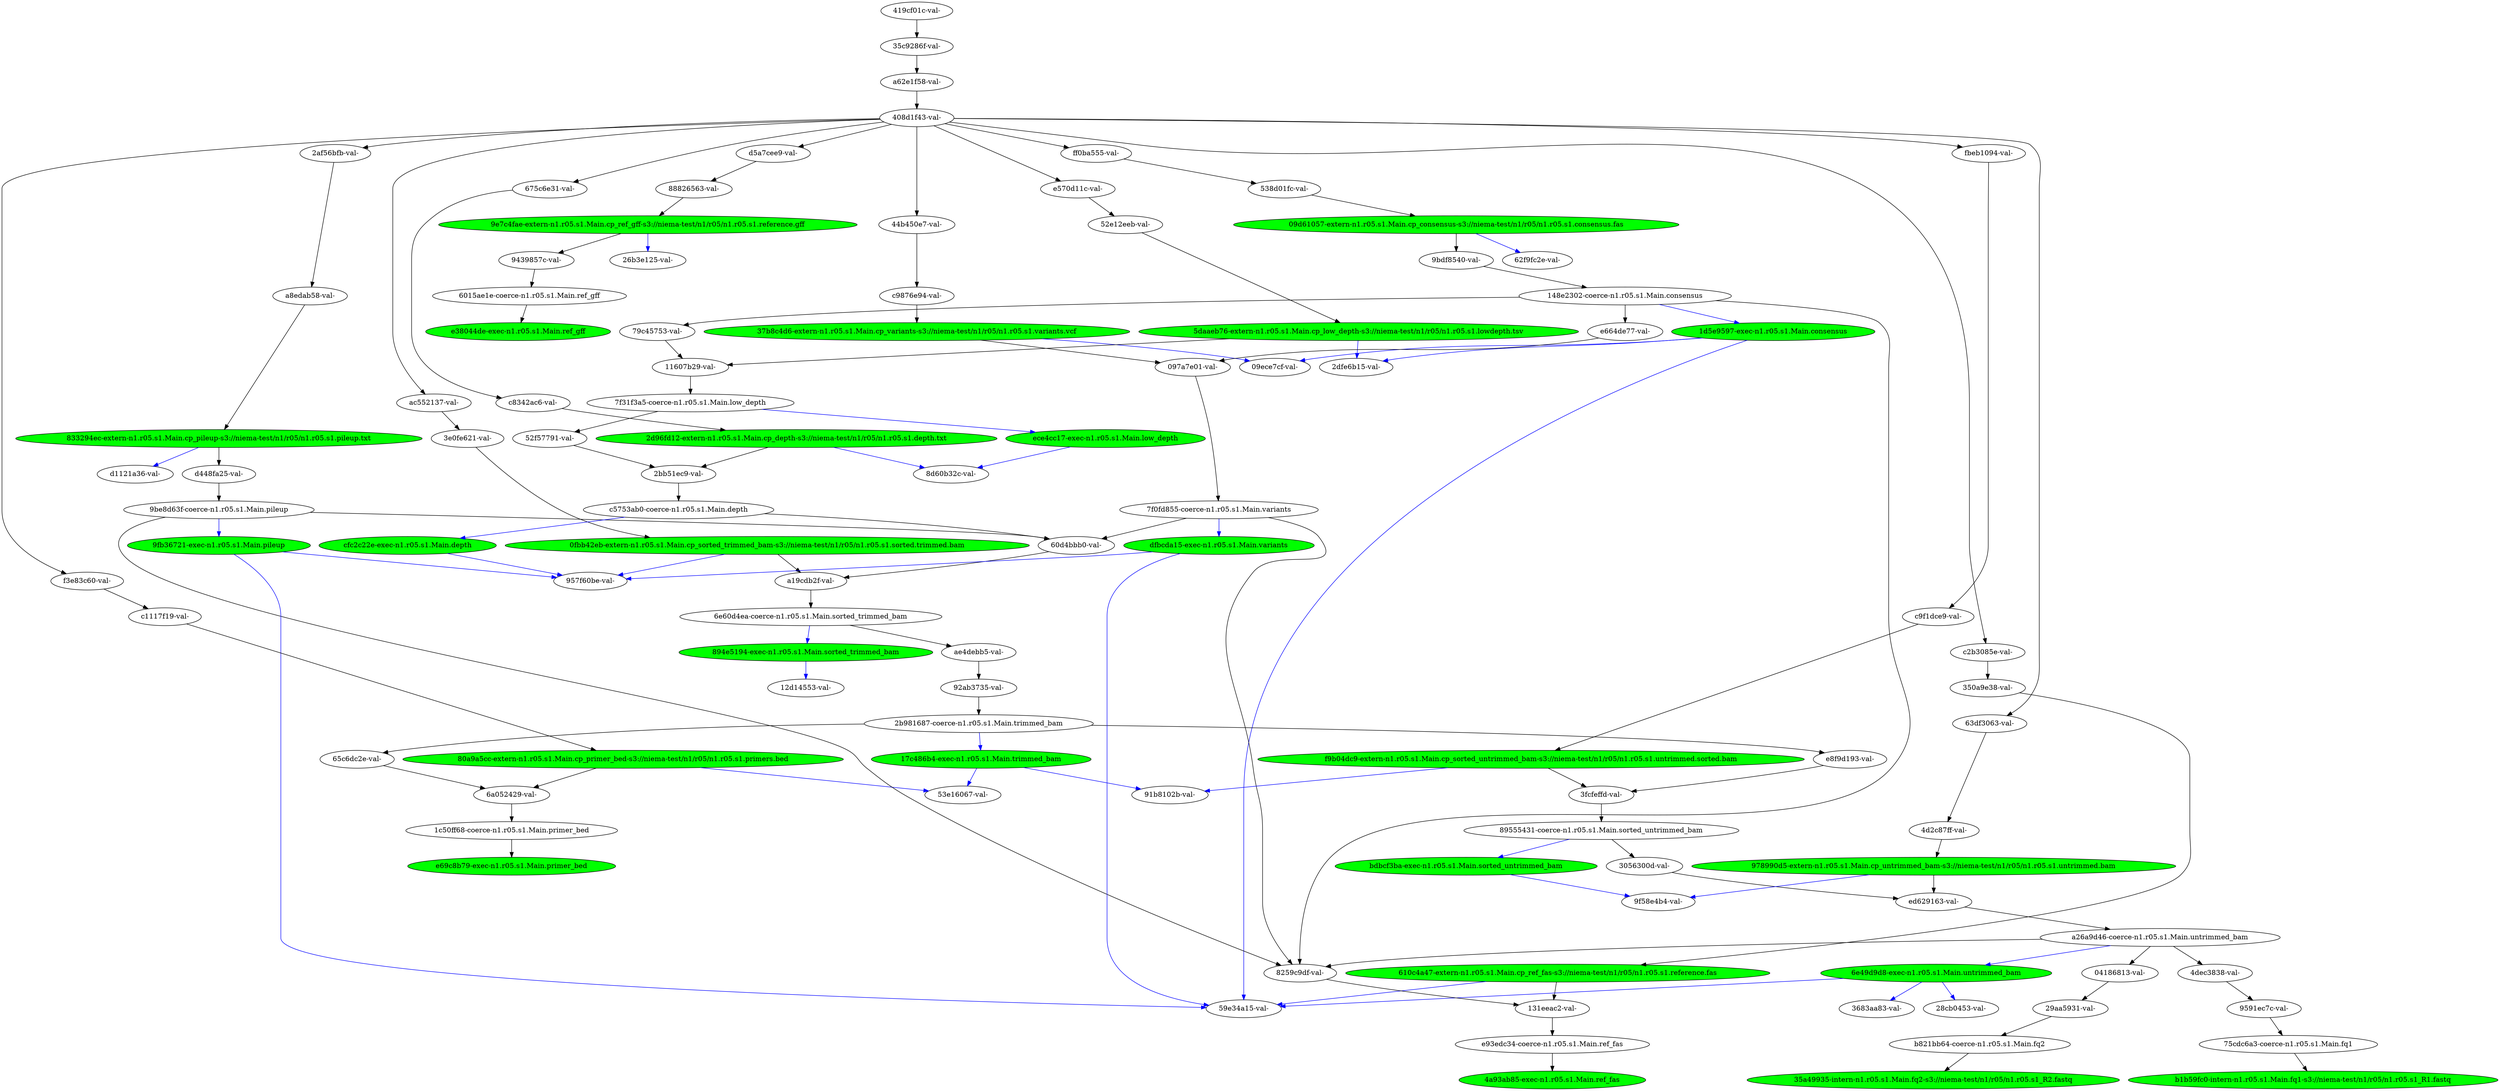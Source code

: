 strict digraph "reflow flowgraph sha256:7000e197c5a6437d44d149e7ab5b8fcc86e3758e7ccd6a7873b2ae6d095e3f88" {
// Node definitions.
"04186813-val-";
"097a7e01-val-";
"09d61057-extern-n1.r05.s1.Main.cp_consensus-s3://niema-test/n1/r05/n1.r05.s1.consensus.fas" [
fillcolor=green
style=filled
];
"09ece7cf-val-";
"0fbb42eb-extern-n1.r05.s1.Main.cp_sorted_trimmed_bam-s3://niema-test/n1/r05/n1.r05.s1.sorted.trimmed.bam" [
fillcolor=green
style=filled
];
"11607b29-val-";
"12d14553-val-";
"131eeac2-val-";
"148e2302-coerce-n1.r05.s1.Main.consensus";
"17c486b4-exec-n1.r05.s1.Main.trimmed_bam" [
fillcolor=green
style=filled
];
"1c50ff68-coerce-n1.r05.s1.Main.primer_bed";
"1d5e9597-exec-n1.r05.s1.Main.consensus" [
fillcolor=green
style=filled
];
"26b3e125-val-";
"28cb0453-val-";
"29aa5931-val-";
"2af56bfb-val-";
"2b981687-coerce-n1.r05.s1.Main.trimmed_bam";
"2bb51ec9-val-";
"2d96fd12-extern-n1.r05.s1.Main.cp_depth-s3://niema-test/n1/r05/n1.r05.s1.depth.txt" [
fillcolor=green
style=filled
];
"2dfe6b15-val-";
"3056300d-val-";
"350a9e38-val-";
"35a49935-intern-n1.r05.s1.Main.fq2-s3://niema-test/n1/r05/n1.r05.s1_R2.fastq" [
fillcolor=green
style=filled
];
"35c9286f-val-";
"3683aa83-val-";
"37b8c4d6-extern-n1.r05.s1.Main.cp_variants-s3://niema-test/n1/r05/n1.r05.s1.variants.vcf" [
fillcolor=green
style=filled
];
"3e0fe621-val-";
"3fcfeffd-val-";
"408d1f43-val-";
"419cf01c-val-";
"44b450e7-val-";
"4a93ab85-exec-n1.r05.s1.Main.ref_fas" [
fillcolor=green
style=filled
];
"4d2c87ff-val-";
"4dec3838-val-";
"52e12eeb-val-";
"52f57791-val-";
"538d01fc-val-";
"53e16067-val-";
"59e34a15-val-";
"5daaeb76-extern-n1.r05.s1.Main.cp_low_depth-s3://niema-test/n1/r05/n1.r05.s1.lowdepth.tsv" [
fillcolor=green
style=filled
];
"6015ae1e-coerce-n1.r05.s1.Main.ref_gff";
"60d4bbb0-val-";
"610c4a47-extern-n1.r05.s1.Main.cp_ref_fas-s3://niema-test/n1/r05/n1.r05.s1.reference.fas" [
fillcolor=green
style=filled
];
"62f9fc2e-val-";
"63df3063-val-";
"65c6dc2e-val-";
"675c6e31-val-";
"6a052429-val-";
"6e49d9d8-exec-n1.r05.s1.Main.untrimmed_bam" [
fillcolor=green
style=filled
];
"6e60d4ea-coerce-n1.r05.s1.Main.sorted_trimmed_bam";
"75cdc6a3-coerce-n1.r05.s1.Main.fq1";
"79c45753-val-";
"7f0fd855-coerce-n1.r05.s1.Main.variants";
"7f31f3a5-coerce-n1.r05.s1.Main.low_depth";
"80a9a5cc-extern-n1.r05.s1.Main.cp_primer_bed-s3://niema-test/n1/r05/n1.r05.s1.primers.bed" [
fillcolor=green
style=filled
];
"8259c9df-val-";
"833294ec-extern-n1.r05.s1.Main.cp_pileup-s3://niema-test/n1/r05/n1.r05.s1.pileup.txt" [
fillcolor=green
style=filled
];
"88826563-val-";
"894e5194-exec-n1.r05.s1.Main.sorted_trimmed_bam" [
fillcolor=green
style=filled
];
"89555431-coerce-n1.r05.s1.Main.sorted_untrimmed_bam";
"8d60b32c-val-";
"91b8102b-val-";
"92ab3735-val-";
"9439857c-val-";
"957f60be-val-";
"9591ec7c-val-";
"978990d5-extern-n1.r05.s1.Main.cp_untrimmed_bam-s3://niema-test/n1/r05/n1.r05.s1.untrimmed.bam" [
fillcolor=green
style=filled
];
"9bdf8540-val-";
"9be8d63f-coerce-n1.r05.s1.Main.pileup";
"9e7c4fae-extern-n1.r05.s1.Main.cp_ref_gff-s3://niema-test/n1/r05/n1.r05.s1.reference.gff" [
fillcolor=green
style=filled
];
"9f58e4b4-val-";
"9fb36721-exec-n1.r05.s1.Main.pileup" [
fillcolor=green
style=filled
];
"a19cdb2f-val-";
"a26a9d46-coerce-n1.r05.s1.Main.untrimmed_bam";
"a62e1f58-val-";
"a8edab58-val-";
"ac552137-val-";
"ae4debb5-val-";
"b1b59fc0-intern-n1.r05.s1.Main.fq1-s3://niema-test/n1/r05/n1.r05.s1_R1.fastq" [
fillcolor=green
style=filled
];
"b821bb64-coerce-n1.r05.s1.Main.fq2";
"bdbcf3ba-exec-n1.r05.s1.Main.sorted_untrimmed_bam" [
fillcolor=green
style=filled
];
"c1117f19-val-";
"c2b3085e-val-";
"c5753ab0-coerce-n1.r05.s1.Main.depth";
"c8342ac6-val-";
"c9876e94-val-";
"c9f1dce9-val-";
"cfc2c22e-exec-n1.r05.s1.Main.depth" [
fillcolor=green
style=filled
];
"d1121a36-val-";
"d448fa25-val-";
"d5a7cee9-val-";
"dfbcda15-exec-n1.r05.s1.Main.variants" [
fillcolor=green
style=filled
];
"e38044de-exec-n1.r05.s1.Main.ref_gff" [
fillcolor=green
style=filled
];
"e570d11c-val-";
"e664de77-val-";
"e69c8b79-exec-n1.r05.s1.Main.primer_bed" [
fillcolor=green
style=filled
];
"e8f9d193-val-";
"e93edc34-coerce-n1.r05.s1.Main.ref_fas";
"ece4cc17-exec-n1.r05.s1.Main.low_depth" [
fillcolor=green
style=filled
];
"ed629163-val-";
"f3e83c60-val-";
"f9b04dc9-extern-n1.r05.s1.Main.cp_sorted_untrimmed_bam-s3://niema-test/n1/r05/n1.r05.s1.untrimmed.sorted.bam" [
fillcolor=green
style=filled
];
"fbeb1094-val-";
"ff0ba555-val-";

// Edge definitions.
"04186813-val-" -> "29aa5931-val-" [dynamic=false];
"097a7e01-val-" -> "7f0fd855-coerce-n1.r05.s1.Main.variants" [dynamic=false];
"09d61057-extern-n1.r05.s1.Main.cp_consensus-s3://niema-test/n1/r05/n1.r05.s1.consensus.fas" -> "62f9fc2e-val-" [
dynamic=true
color=blue
];
"09d61057-extern-n1.r05.s1.Main.cp_consensus-s3://niema-test/n1/r05/n1.r05.s1.consensus.fas" -> "9bdf8540-val-" [dynamic=false];
"0fbb42eb-extern-n1.r05.s1.Main.cp_sorted_trimmed_bam-s3://niema-test/n1/r05/n1.r05.s1.sorted.trimmed.bam" -> "957f60be-val-" [
dynamic=true
color=blue
];
"0fbb42eb-extern-n1.r05.s1.Main.cp_sorted_trimmed_bam-s3://niema-test/n1/r05/n1.r05.s1.sorted.trimmed.bam" -> "a19cdb2f-val-" [dynamic=false];
"11607b29-val-" -> "7f31f3a5-coerce-n1.r05.s1.Main.low_depth" [dynamic=false];
"131eeac2-val-" -> "e93edc34-coerce-n1.r05.s1.Main.ref_fas" [dynamic=false];
"148e2302-coerce-n1.r05.s1.Main.consensus" -> "1d5e9597-exec-n1.r05.s1.Main.consensus" [
dynamic=true
color=blue
];
"148e2302-coerce-n1.r05.s1.Main.consensus" -> "79c45753-val-" [dynamic=false];
"148e2302-coerce-n1.r05.s1.Main.consensus" -> "8259c9df-val-" [dynamic=false];
"148e2302-coerce-n1.r05.s1.Main.consensus" -> "e664de77-val-" [dynamic=false];
"17c486b4-exec-n1.r05.s1.Main.trimmed_bam" -> "53e16067-val-" [
dynamic=true
color=blue
];
"17c486b4-exec-n1.r05.s1.Main.trimmed_bam" -> "91b8102b-val-" [
dynamic=true
color=blue
];
"1c50ff68-coerce-n1.r05.s1.Main.primer_bed" -> "e69c8b79-exec-n1.r05.s1.Main.primer_bed" [dynamic=false];
"1d5e9597-exec-n1.r05.s1.Main.consensus" -> "09ece7cf-val-" [
dynamic=true
color=blue
];
"1d5e9597-exec-n1.r05.s1.Main.consensus" -> "2dfe6b15-val-" [
dynamic=true
color=blue
];
"1d5e9597-exec-n1.r05.s1.Main.consensus" -> "59e34a15-val-" [
dynamic=true
color=blue
];
"29aa5931-val-" -> "b821bb64-coerce-n1.r05.s1.Main.fq2" [dynamic=false];
"2af56bfb-val-" -> "a8edab58-val-" [dynamic=false];
"2b981687-coerce-n1.r05.s1.Main.trimmed_bam" -> "17c486b4-exec-n1.r05.s1.Main.trimmed_bam" [
dynamic=true
color=blue
];
"2b981687-coerce-n1.r05.s1.Main.trimmed_bam" -> "65c6dc2e-val-" [dynamic=false];
"2b981687-coerce-n1.r05.s1.Main.trimmed_bam" -> "e8f9d193-val-" [dynamic=false];
"2bb51ec9-val-" -> "c5753ab0-coerce-n1.r05.s1.Main.depth" [dynamic=false];
"2d96fd12-extern-n1.r05.s1.Main.cp_depth-s3://niema-test/n1/r05/n1.r05.s1.depth.txt" -> "2bb51ec9-val-" [dynamic=false];
"2d96fd12-extern-n1.r05.s1.Main.cp_depth-s3://niema-test/n1/r05/n1.r05.s1.depth.txt" -> "8d60b32c-val-" [
dynamic=true
color=blue
];
"3056300d-val-" -> "ed629163-val-" [dynamic=false];
"350a9e38-val-" -> "610c4a47-extern-n1.r05.s1.Main.cp_ref_fas-s3://niema-test/n1/r05/n1.r05.s1.reference.fas" [dynamic=false];
"35c9286f-val-" -> "a62e1f58-val-" [dynamic=false];
"37b8c4d6-extern-n1.r05.s1.Main.cp_variants-s3://niema-test/n1/r05/n1.r05.s1.variants.vcf" -> "097a7e01-val-" [dynamic=false];
"37b8c4d6-extern-n1.r05.s1.Main.cp_variants-s3://niema-test/n1/r05/n1.r05.s1.variants.vcf" -> "09ece7cf-val-" [
dynamic=true
color=blue
];
"3e0fe621-val-" -> "0fbb42eb-extern-n1.r05.s1.Main.cp_sorted_trimmed_bam-s3://niema-test/n1/r05/n1.r05.s1.sorted.trimmed.bam" [dynamic=false];
"3fcfeffd-val-" -> "89555431-coerce-n1.r05.s1.Main.sorted_untrimmed_bam" [dynamic=false];
"408d1f43-val-" -> "2af56bfb-val-" [dynamic=false];
"408d1f43-val-" -> "44b450e7-val-" [dynamic=false];
"408d1f43-val-" -> "63df3063-val-" [dynamic=false];
"408d1f43-val-" -> "675c6e31-val-" [dynamic=false];
"408d1f43-val-" -> "ac552137-val-" [dynamic=false];
"408d1f43-val-" -> "c2b3085e-val-" [dynamic=false];
"408d1f43-val-" -> "d5a7cee9-val-" [dynamic=false];
"408d1f43-val-" -> "e570d11c-val-" [dynamic=false];
"408d1f43-val-" -> "f3e83c60-val-" [dynamic=false];
"408d1f43-val-" -> "fbeb1094-val-" [dynamic=false];
"408d1f43-val-" -> "ff0ba555-val-" [dynamic=false];
"419cf01c-val-" -> "35c9286f-val-" [dynamic=false];
"44b450e7-val-" -> "c9876e94-val-" [dynamic=false];
"4d2c87ff-val-" -> "978990d5-extern-n1.r05.s1.Main.cp_untrimmed_bam-s3://niema-test/n1/r05/n1.r05.s1.untrimmed.bam" [dynamic=false];
"4dec3838-val-" -> "9591ec7c-val-" [dynamic=false];
"52e12eeb-val-" -> "5daaeb76-extern-n1.r05.s1.Main.cp_low_depth-s3://niema-test/n1/r05/n1.r05.s1.lowdepth.tsv" [dynamic=false];
"52f57791-val-" -> "2bb51ec9-val-" [dynamic=false];
"538d01fc-val-" -> "09d61057-extern-n1.r05.s1.Main.cp_consensus-s3://niema-test/n1/r05/n1.r05.s1.consensus.fas" [dynamic=false];
"5daaeb76-extern-n1.r05.s1.Main.cp_low_depth-s3://niema-test/n1/r05/n1.r05.s1.lowdepth.tsv" -> "11607b29-val-" [dynamic=false];
"5daaeb76-extern-n1.r05.s1.Main.cp_low_depth-s3://niema-test/n1/r05/n1.r05.s1.lowdepth.tsv" -> "2dfe6b15-val-" [
dynamic=true
color=blue
];
"6015ae1e-coerce-n1.r05.s1.Main.ref_gff" -> "e38044de-exec-n1.r05.s1.Main.ref_gff" [dynamic=false];
"60d4bbb0-val-" -> "a19cdb2f-val-" [dynamic=false];
"610c4a47-extern-n1.r05.s1.Main.cp_ref_fas-s3://niema-test/n1/r05/n1.r05.s1.reference.fas" -> "131eeac2-val-" [dynamic=false];
"610c4a47-extern-n1.r05.s1.Main.cp_ref_fas-s3://niema-test/n1/r05/n1.r05.s1.reference.fas" -> "59e34a15-val-" [
dynamic=true
color=blue
];
"63df3063-val-" -> "4d2c87ff-val-" [dynamic=false];
"65c6dc2e-val-" -> "6a052429-val-" [dynamic=false];
"675c6e31-val-" -> "c8342ac6-val-" [dynamic=false];
"6a052429-val-" -> "1c50ff68-coerce-n1.r05.s1.Main.primer_bed" [dynamic=false];
"6e49d9d8-exec-n1.r05.s1.Main.untrimmed_bam" -> "28cb0453-val-" [
dynamic=true
color=blue
];
"6e49d9d8-exec-n1.r05.s1.Main.untrimmed_bam" -> "3683aa83-val-" [
dynamic=true
color=blue
];
"6e49d9d8-exec-n1.r05.s1.Main.untrimmed_bam" -> "59e34a15-val-" [
dynamic=true
color=blue
];
"6e60d4ea-coerce-n1.r05.s1.Main.sorted_trimmed_bam" -> "894e5194-exec-n1.r05.s1.Main.sorted_trimmed_bam" [
dynamic=true
color=blue
];
"6e60d4ea-coerce-n1.r05.s1.Main.sorted_trimmed_bam" -> "ae4debb5-val-" [dynamic=false];
"75cdc6a3-coerce-n1.r05.s1.Main.fq1" -> "b1b59fc0-intern-n1.r05.s1.Main.fq1-s3://niema-test/n1/r05/n1.r05.s1_R1.fastq" [dynamic=false];
"79c45753-val-" -> "11607b29-val-" [dynamic=false];
"7f0fd855-coerce-n1.r05.s1.Main.variants" -> "60d4bbb0-val-" [dynamic=false];
"7f0fd855-coerce-n1.r05.s1.Main.variants" -> "8259c9df-val-" [dynamic=false];
"7f0fd855-coerce-n1.r05.s1.Main.variants" -> "dfbcda15-exec-n1.r05.s1.Main.variants" [
dynamic=true
color=blue
];
"7f31f3a5-coerce-n1.r05.s1.Main.low_depth" -> "52f57791-val-" [dynamic=false];
"7f31f3a5-coerce-n1.r05.s1.Main.low_depth" -> "ece4cc17-exec-n1.r05.s1.Main.low_depth" [
dynamic=true
color=blue
];
"80a9a5cc-extern-n1.r05.s1.Main.cp_primer_bed-s3://niema-test/n1/r05/n1.r05.s1.primers.bed" -> "53e16067-val-" [
dynamic=true
color=blue
];
"80a9a5cc-extern-n1.r05.s1.Main.cp_primer_bed-s3://niema-test/n1/r05/n1.r05.s1.primers.bed" -> "6a052429-val-" [dynamic=false];
"8259c9df-val-" -> "131eeac2-val-" [dynamic=false];
"833294ec-extern-n1.r05.s1.Main.cp_pileup-s3://niema-test/n1/r05/n1.r05.s1.pileup.txt" -> "d1121a36-val-" [
dynamic=true
color=blue
];
"833294ec-extern-n1.r05.s1.Main.cp_pileup-s3://niema-test/n1/r05/n1.r05.s1.pileup.txt" -> "d448fa25-val-" [dynamic=false];
"88826563-val-" -> "9e7c4fae-extern-n1.r05.s1.Main.cp_ref_gff-s3://niema-test/n1/r05/n1.r05.s1.reference.gff" [dynamic=false];
"894e5194-exec-n1.r05.s1.Main.sorted_trimmed_bam" -> "12d14553-val-" [
dynamic=true
color=blue
];
"89555431-coerce-n1.r05.s1.Main.sorted_untrimmed_bam" -> "3056300d-val-" [dynamic=false];
"89555431-coerce-n1.r05.s1.Main.sorted_untrimmed_bam" -> "bdbcf3ba-exec-n1.r05.s1.Main.sorted_untrimmed_bam" [
dynamic=true
color=blue
];
"92ab3735-val-" -> "2b981687-coerce-n1.r05.s1.Main.trimmed_bam" [dynamic=false];
"9439857c-val-" -> "6015ae1e-coerce-n1.r05.s1.Main.ref_gff" [dynamic=false];
"9591ec7c-val-" -> "75cdc6a3-coerce-n1.r05.s1.Main.fq1" [dynamic=false];
"978990d5-extern-n1.r05.s1.Main.cp_untrimmed_bam-s3://niema-test/n1/r05/n1.r05.s1.untrimmed.bam" -> "9f58e4b4-val-" [
dynamic=true
color=blue
];
"978990d5-extern-n1.r05.s1.Main.cp_untrimmed_bam-s3://niema-test/n1/r05/n1.r05.s1.untrimmed.bam" -> "ed629163-val-" [dynamic=false];
"9bdf8540-val-" -> "148e2302-coerce-n1.r05.s1.Main.consensus" [dynamic=false];
"9be8d63f-coerce-n1.r05.s1.Main.pileup" -> "60d4bbb0-val-" [dynamic=false];
"9be8d63f-coerce-n1.r05.s1.Main.pileup" -> "8259c9df-val-" [dynamic=false];
"9be8d63f-coerce-n1.r05.s1.Main.pileup" -> "9fb36721-exec-n1.r05.s1.Main.pileup" [
dynamic=true
color=blue
];
"9e7c4fae-extern-n1.r05.s1.Main.cp_ref_gff-s3://niema-test/n1/r05/n1.r05.s1.reference.gff" -> "26b3e125-val-" [
dynamic=true
color=blue
];
"9e7c4fae-extern-n1.r05.s1.Main.cp_ref_gff-s3://niema-test/n1/r05/n1.r05.s1.reference.gff" -> "9439857c-val-" [dynamic=false];
"9fb36721-exec-n1.r05.s1.Main.pileup" -> "59e34a15-val-" [
dynamic=true
color=blue
];
"9fb36721-exec-n1.r05.s1.Main.pileup" -> "957f60be-val-" [
dynamic=true
color=blue
];
"a19cdb2f-val-" -> "6e60d4ea-coerce-n1.r05.s1.Main.sorted_trimmed_bam" [dynamic=false];
"a26a9d46-coerce-n1.r05.s1.Main.untrimmed_bam" -> "04186813-val-" [dynamic=false];
"a26a9d46-coerce-n1.r05.s1.Main.untrimmed_bam" -> "4dec3838-val-" [dynamic=false];
"a26a9d46-coerce-n1.r05.s1.Main.untrimmed_bam" -> "6e49d9d8-exec-n1.r05.s1.Main.untrimmed_bam" [
dynamic=true
color=blue
];
"a26a9d46-coerce-n1.r05.s1.Main.untrimmed_bam" -> "8259c9df-val-" [dynamic=false];
"a62e1f58-val-" -> "408d1f43-val-" [dynamic=false];
"a8edab58-val-" -> "833294ec-extern-n1.r05.s1.Main.cp_pileup-s3://niema-test/n1/r05/n1.r05.s1.pileup.txt" [dynamic=false];
"ac552137-val-" -> "3e0fe621-val-" [dynamic=false];
"ae4debb5-val-" -> "92ab3735-val-" [dynamic=false];
"b821bb64-coerce-n1.r05.s1.Main.fq2" -> "35a49935-intern-n1.r05.s1.Main.fq2-s3://niema-test/n1/r05/n1.r05.s1_R2.fastq" [dynamic=false];
"bdbcf3ba-exec-n1.r05.s1.Main.sorted_untrimmed_bam" -> "9f58e4b4-val-" [
dynamic=true
color=blue
];
"c1117f19-val-" -> "80a9a5cc-extern-n1.r05.s1.Main.cp_primer_bed-s3://niema-test/n1/r05/n1.r05.s1.primers.bed" [dynamic=false];
"c2b3085e-val-" -> "350a9e38-val-" [dynamic=false];
"c5753ab0-coerce-n1.r05.s1.Main.depth" -> "60d4bbb0-val-" [dynamic=false];
"c5753ab0-coerce-n1.r05.s1.Main.depth" -> "cfc2c22e-exec-n1.r05.s1.Main.depth" [
dynamic=true
color=blue
];
"c8342ac6-val-" -> "2d96fd12-extern-n1.r05.s1.Main.cp_depth-s3://niema-test/n1/r05/n1.r05.s1.depth.txt" [dynamic=false];
"c9876e94-val-" -> "37b8c4d6-extern-n1.r05.s1.Main.cp_variants-s3://niema-test/n1/r05/n1.r05.s1.variants.vcf" [dynamic=false];
"c9f1dce9-val-" -> "f9b04dc9-extern-n1.r05.s1.Main.cp_sorted_untrimmed_bam-s3://niema-test/n1/r05/n1.r05.s1.untrimmed.sorted.bam" [dynamic=false];
"cfc2c22e-exec-n1.r05.s1.Main.depth" -> "957f60be-val-" [
dynamic=true
color=blue
];
"d448fa25-val-" -> "9be8d63f-coerce-n1.r05.s1.Main.pileup" [dynamic=false];
"d5a7cee9-val-" -> "88826563-val-" [dynamic=false];
"dfbcda15-exec-n1.r05.s1.Main.variants" -> "59e34a15-val-" [
dynamic=true
color=blue
];
"dfbcda15-exec-n1.r05.s1.Main.variants" -> "957f60be-val-" [
dynamic=true
color=blue
];
"e570d11c-val-" -> "52e12eeb-val-" [dynamic=false];
"e664de77-val-" -> "097a7e01-val-" [dynamic=false];
"e8f9d193-val-" -> "3fcfeffd-val-" [dynamic=false];
"e93edc34-coerce-n1.r05.s1.Main.ref_fas" -> "4a93ab85-exec-n1.r05.s1.Main.ref_fas" [dynamic=false];
"ece4cc17-exec-n1.r05.s1.Main.low_depth" -> "8d60b32c-val-" [
dynamic=true
color=blue
];
"ed629163-val-" -> "a26a9d46-coerce-n1.r05.s1.Main.untrimmed_bam" [dynamic=false];
"f3e83c60-val-" -> "c1117f19-val-" [dynamic=false];
"f9b04dc9-extern-n1.r05.s1.Main.cp_sorted_untrimmed_bam-s3://niema-test/n1/r05/n1.r05.s1.untrimmed.sorted.bam" -> "3fcfeffd-val-" [dynamic=false];
"f9b04dc9-extern-n1.r05.s1.Main.cp_sorted_untrimmed_bam-s3://niema-test/n1/r05/n1.r05.s1.untrimmed.sorted.bam" -> "91b8102b-val-" [
dynamic=true
color=blue
];
"fbeb1094-val-" -> "c9f1dce9-val-" [dynamic=false];
"ff0ba555-val-" -> "538d01fc-val-" [dynamic=false];
}